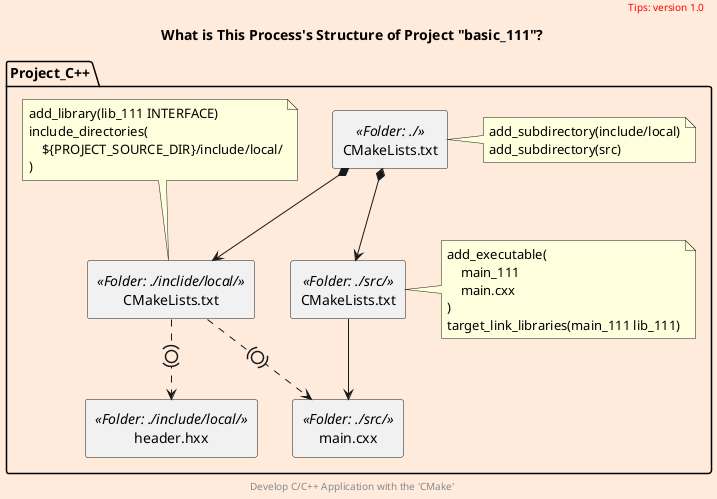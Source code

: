 @startuml
scale 700 width
skinparam backgroundColor #FFEBDC
scale 1

package Project_C++ as project {
    rectangle header.hxx <<Folder: ./include/local/>> as header
    rectangle main.cxx <<Folder: ./src/>> as main
    rectangle CMakeLists.txt <<Folder: ./>> as begin
    rectangle CMakeLists.txt <<Folder: ./src/>> as src_list
    rectangle CMakeLists.txt <<Folder: ./inclide/local/>> as local_list
    'rectangle main_cxx.o <<Binary File>> as o_file

    note right of begin
        add_subdirectory(include/local)
        add_subdirectory(src)
    endnote
    note top of local_list
        add_library(lib_111 INTERFACE)
        include_directories(
            ${PROJECT_SOURCE_DIR}/include/local/
        )
    endnote
    note right of src_list
        add_executable(
            main_111
            main.cxx
        )
        target_link_libraries(main_111 lib_111)
    endnote
    'note bottom of main
    '    ＃include “<header.hxx>”
    'endnote
}

begin *--> src_list
begin *--> local_list
src_list --> main
'src_list --> o_file
'local_list --> o_file
local_list .(0).> main
local_list .(0).> header

title
    What is This Process's Structure of Project "basic_111"?
end title

header
<font color=red>Tips: version 1.0</font>
endheader

center footer Develop C/C++ Application with the 'CMake'

@enduml